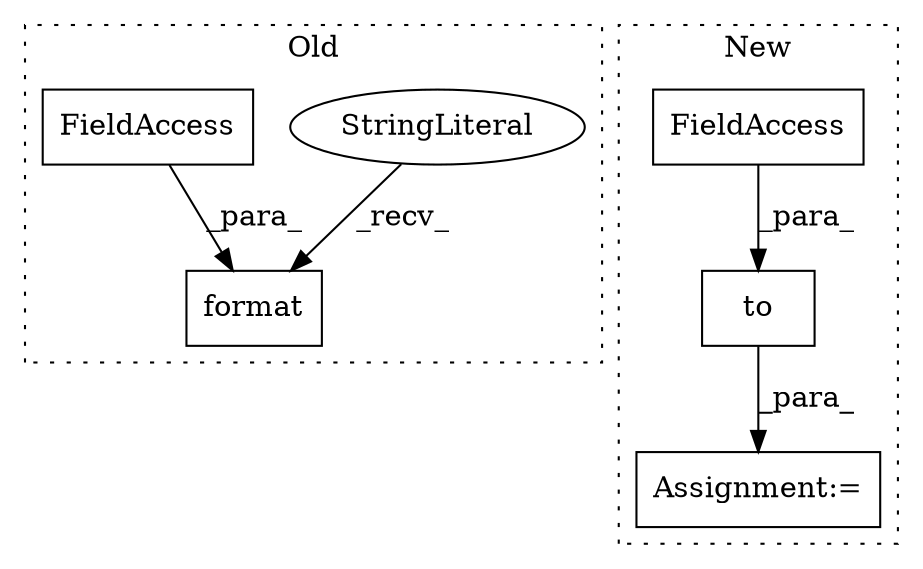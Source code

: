 digraph G {
subgraph cluster0 {
1 [label="format" a="32" s="3295,3328" l="7,1" shape="box"];
3 [label="StringLiteral" a="45" s="3244" l="50" shape="ellipse"];
6 [label="FieldAccess" a="22" s="3312" l="7" shape="box"];
label = "Old";
style="dotted";
}
subgraph cluster1 {
2 [label="to" a="32" s="2256,2265" l="3,1" shape="box"];
4 [label="FieldAccess" a="22" s="2259" l="6" shape="box"];
5 [label="Assignment:=" a="7" s="2339" l="1" shape="box"];
label = "New";
style="dotted";
}
2 -> 5 [label="_para_"];
3 -> 1 [label="_recv_"];
4 -> 2 [label="_para_"];
6 -> 1 [label="_para_"];
}